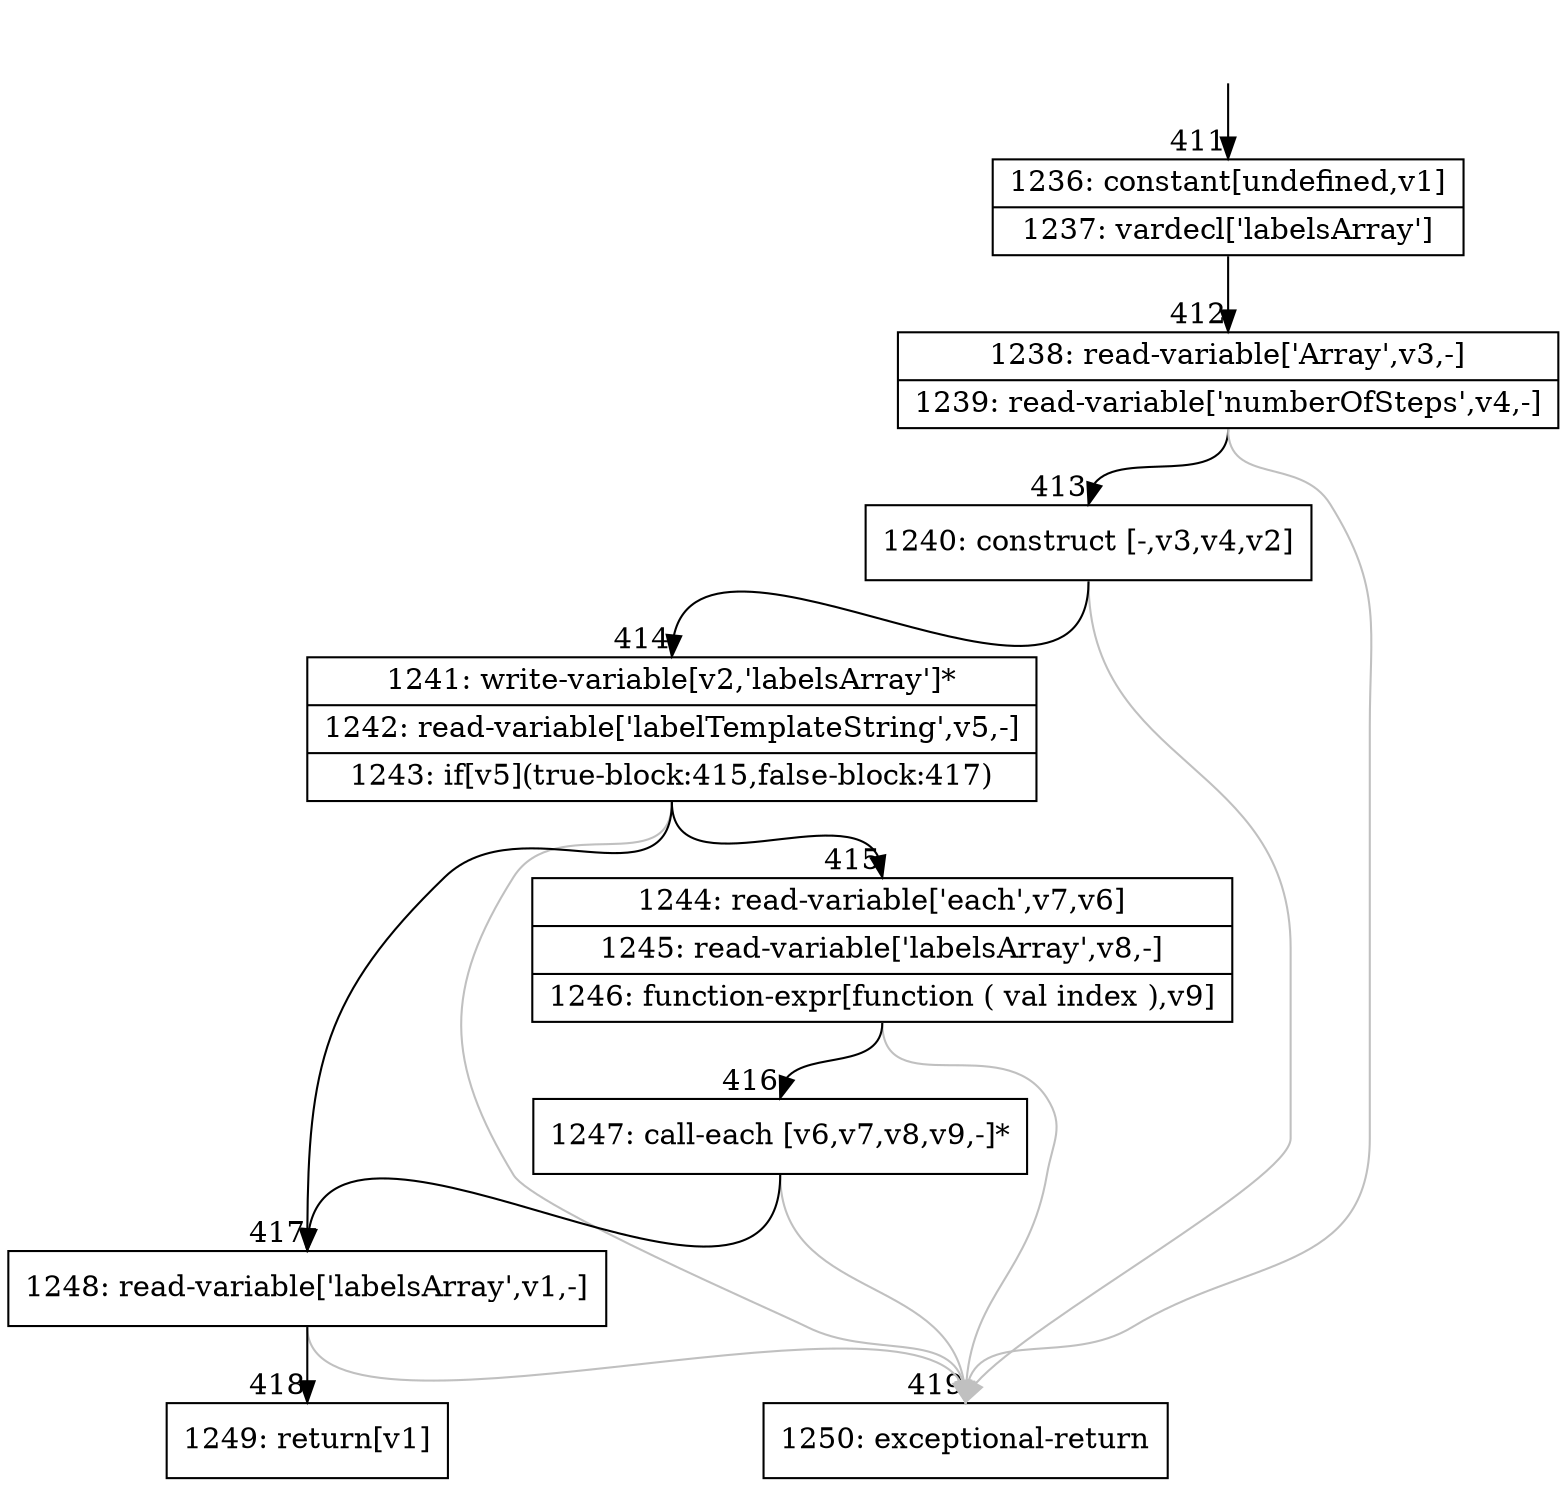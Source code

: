 digraph {
rankdir="TD"
BB_entry38[shape=none,label=""];
BB_entry38 -> BB411 [tailport=s, headport=n, headlabel="    411"]
BB411 [shape=record label="{1236: constant[undefined,v1]|1237: vardecl['labelsArray']}" ] 
BB411 -> BB412 [tailport=s, headport=n, headlabel="      412"]
BB412 [shape=record label="{1238: read-variable['Array',v3,-]|1239: read-variable['numberOfSteps',v4,-]}" ] 
BB412 -> BB413 [tailport=s, headport=n, headlabel="      413"]
BB412 -> BB419 [tailport=s, headport=n, color=gray, headlabel="      419"]
BB413 [shape=record label="{1240: construct [-,v3,v4,v2]}" ] 
BB413 -> BB414 [tailport=s, headport=n, headlabel="      414"]
BB413 -> BB419 [tailport=s, headport=n, color=gray]
BB414 [shape=record label="{1241: write-variable[v2,'labelsArray']*|1242: read-variable['labelTemplateString',v5,-]|1243: if[v5](true-block:415,false-block:417)}" ] 
BB414 -> BB415 [tailport=s, headport=n, headlabel="      415"]
BB414 -> BB417 [tailport=s, headport=n, headlabel="      417"]
BB414 -> BB419 [tailport=s, headport=n, color=gray]
BB415 [shape=record label="{1244: read-variable['each',v7,v6]|1245: read-variable['labelsArray',v8,-]|1246: function-expr[function ( val index ),v9]}" ] 
BB415 -> BB416 [tailport=s, headport=n, headlabel="      416"]
BB415 -> BB419 [tailport=s, headport=n, color=gray]
BB416 [shape=record label="{1247: call-each [v6,v7,v8,v9,-]*}" ] 
BB416 -> BB417 [tailport=s, headport=n]
BB416 -> BB419 [tailport=s, headport=n, color=gray]
BB417 [shape=record label="{1248: read-variable['labelsArray',v1,-]}" ] 
BB417 -> BB418 [tailport=s, headport=n, headlabel="      418"]
BB417 -> BB419 [tailport=s, headport=n, color=gray]
BB418 [shape=record label="{1249: return[v1]}" ] 
BB419 [shape=record label="{1250: exceptional-return}" ] 
//#$~ 513
}

